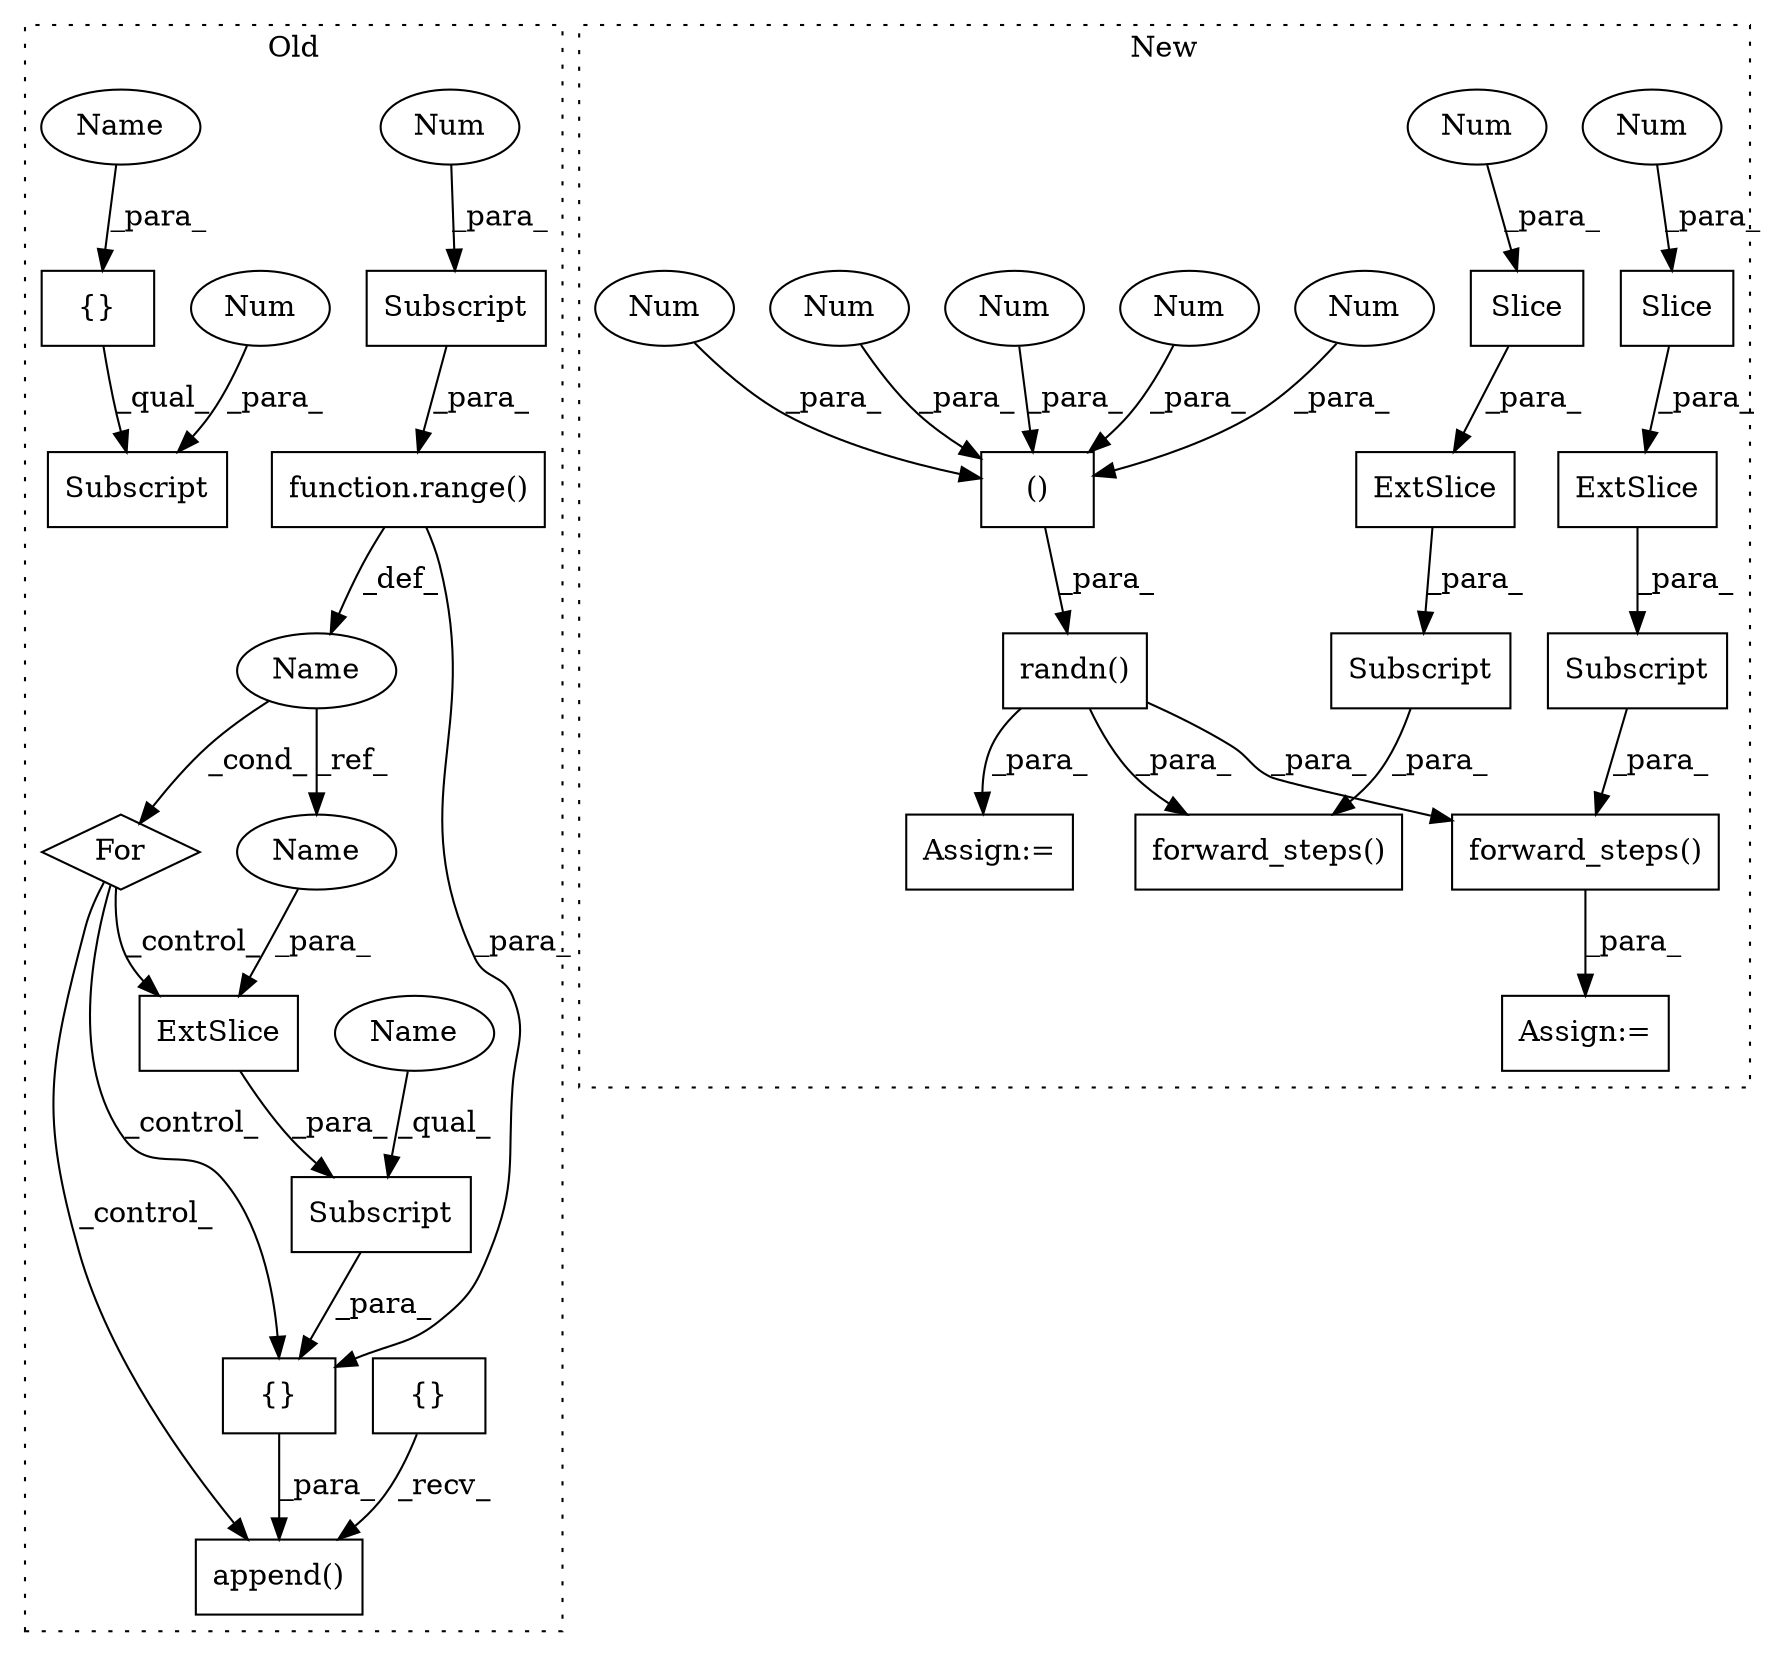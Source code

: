 digraph G {
subgraph cluster0 {
1 [label="function.range()" a="75" s="19976,20003" l="6,1" shape="box"];
4 [label="Subscript" a="63" s="20046,0" l="21,0" shape="box"];
5 [label="For" a="107" s="19967,20004" l="4,10" shape="diamond"];
6 [label="ExtSlice" a="85" s="20046" l="12" shape="box"];
8 [label="Name" a="87" s="19971" l="1" shape="ellipse"];
9 [label="Subscript" a="63" s="19982,0" l="21,0" shape="box"];
10 [label="append()" a="75" s="20014,20069" l="15,1" shape="box"];
11 [label="{}" a="59" s="19960,19960" l="2,1" shape="box"];
24 [label="Num" a="76" s="20001" l="1" shape="ellipse"];
25 [label="{}" a="59" s="20045,20067" l="1,0" shape="box"];
26 [label="{}" a="59" s="19926,19939" l="1,0" shape="box"];
27 [label="Subscript" a="63" s="19920,0" l="24,0" shape="box"];
28 [label="Num" a="76" s="19942" l="1" shape="ellipse"];
33 [label="Name" a="87" s="20065" l="1" shape="ellipse"];
34 [label="Name" a="87" s="19927" l="12" shape="ellipse"];
35 [label="Name" a="87" s="20046" l="12" shape="ellipse"];
label = "Old";
style="dotted";
}
subgraph cluster1 {
2 [label="forward_steps()" a="75" s="13707,13746" l="22,15" shape="box"];
3 [label="Subscript" a="63" s="13729,0" l="17,0" shape="box"];
7 [label="Assign:=" a="68" s="13704" l="3" shape="box"];
12 [label="()" a="54" s="13296" l="12" shape="box"];
13 [label="Num" a="76" s="13295" l="1" shape="ellipse"];
14 [label="Num" a="76" s="13307" l="1" shape="ellipse"];
15 [label="Num" a="76" s="13301" l="1" shape="ellipse"];
16 [label="Num" a="76" s="13304" l="1" shape="ellipse"];
17 [label="Num" a="76" s="13298" l="1" shape="ellipse"];
18 [label="randn()" a="75" s="13282,13309" l="12,1" shape="box"];
19 [label="ExtSlice" a="85" s="13729" l="6" shape="box"];
20 [label="Slice" a="80" s="13742" l="2" shape="box"];
21 [label="Num" a="76" s="13742" l="2" shape="ellipse"];
22 [label="forward_steps()" a="75" s="13580,13619" l="22,16" shape="box"];
23 [label="Subscript" a="63" s="13602,0" l="17,0" shape="box"];
29 [label="ExtSlice" a="85" s="13602" l="6" shape="box"];
30 [label="Slice" a="80" s="13615" l="1" shape="box"];
31 [label="Num" a="76" s="13616" l="2" shape="ellipse"];
32 [label="Assign:=" a="68" s="13454" l="3" shape="box"];
label = "New";
style="dotted";
}
1 -> 25 [label="_para_"];
1 -> 8 [label="_def_"];
2 -> 7 [label="_para_"];
3 -> 2 [label="_para_"];
4 -> 25 [label="_para_"];
5 -> 25 [label="_control_"];
5 -> 6 [label="_control_"];
5 -> 10 [label="_control_"];
6 -> 4 [label="_para_"];
8 -> 33 [label="_ref_"];
8 -> 5 [label="_cond_"];
9 -> 1 [label="_para_"];
11 -> 10 [label="_recv_"];
12 -> 18 [label="_para_"];
13 -> 12 [label="_para_"];
14 -> 12 [label="_para_"];
15 -> 12 [label="_para_"];
16 -> 12 [label="_para_"];
17 -> 12 [label="_para_"];
18 -> 2 [label="_para_"];
18 -> 22 [label="_para_"];
18 -> 32 [label="_para_"];
19 -> 3 [label="_para_"];
20 -> 19 [label="_para_"];
21 -> 20 [label="_para_"];
23 -> 22 [label="_para_"];
24 -> 9 [label="_para_"];
25 -> 10 [label="_para_"];
26 -> 27 [label="_qual_"];
28 -> 27 [label="_para_"];
29 -> 23 [label="_para_"];
30 -> 29 [label="_para_"];
31 -> 30 [label="_para_"];
33 -> 6 [label="_para_"];
34 -> 26 [label="_para_"];
35 -> 4 [label="_qual_"];
}